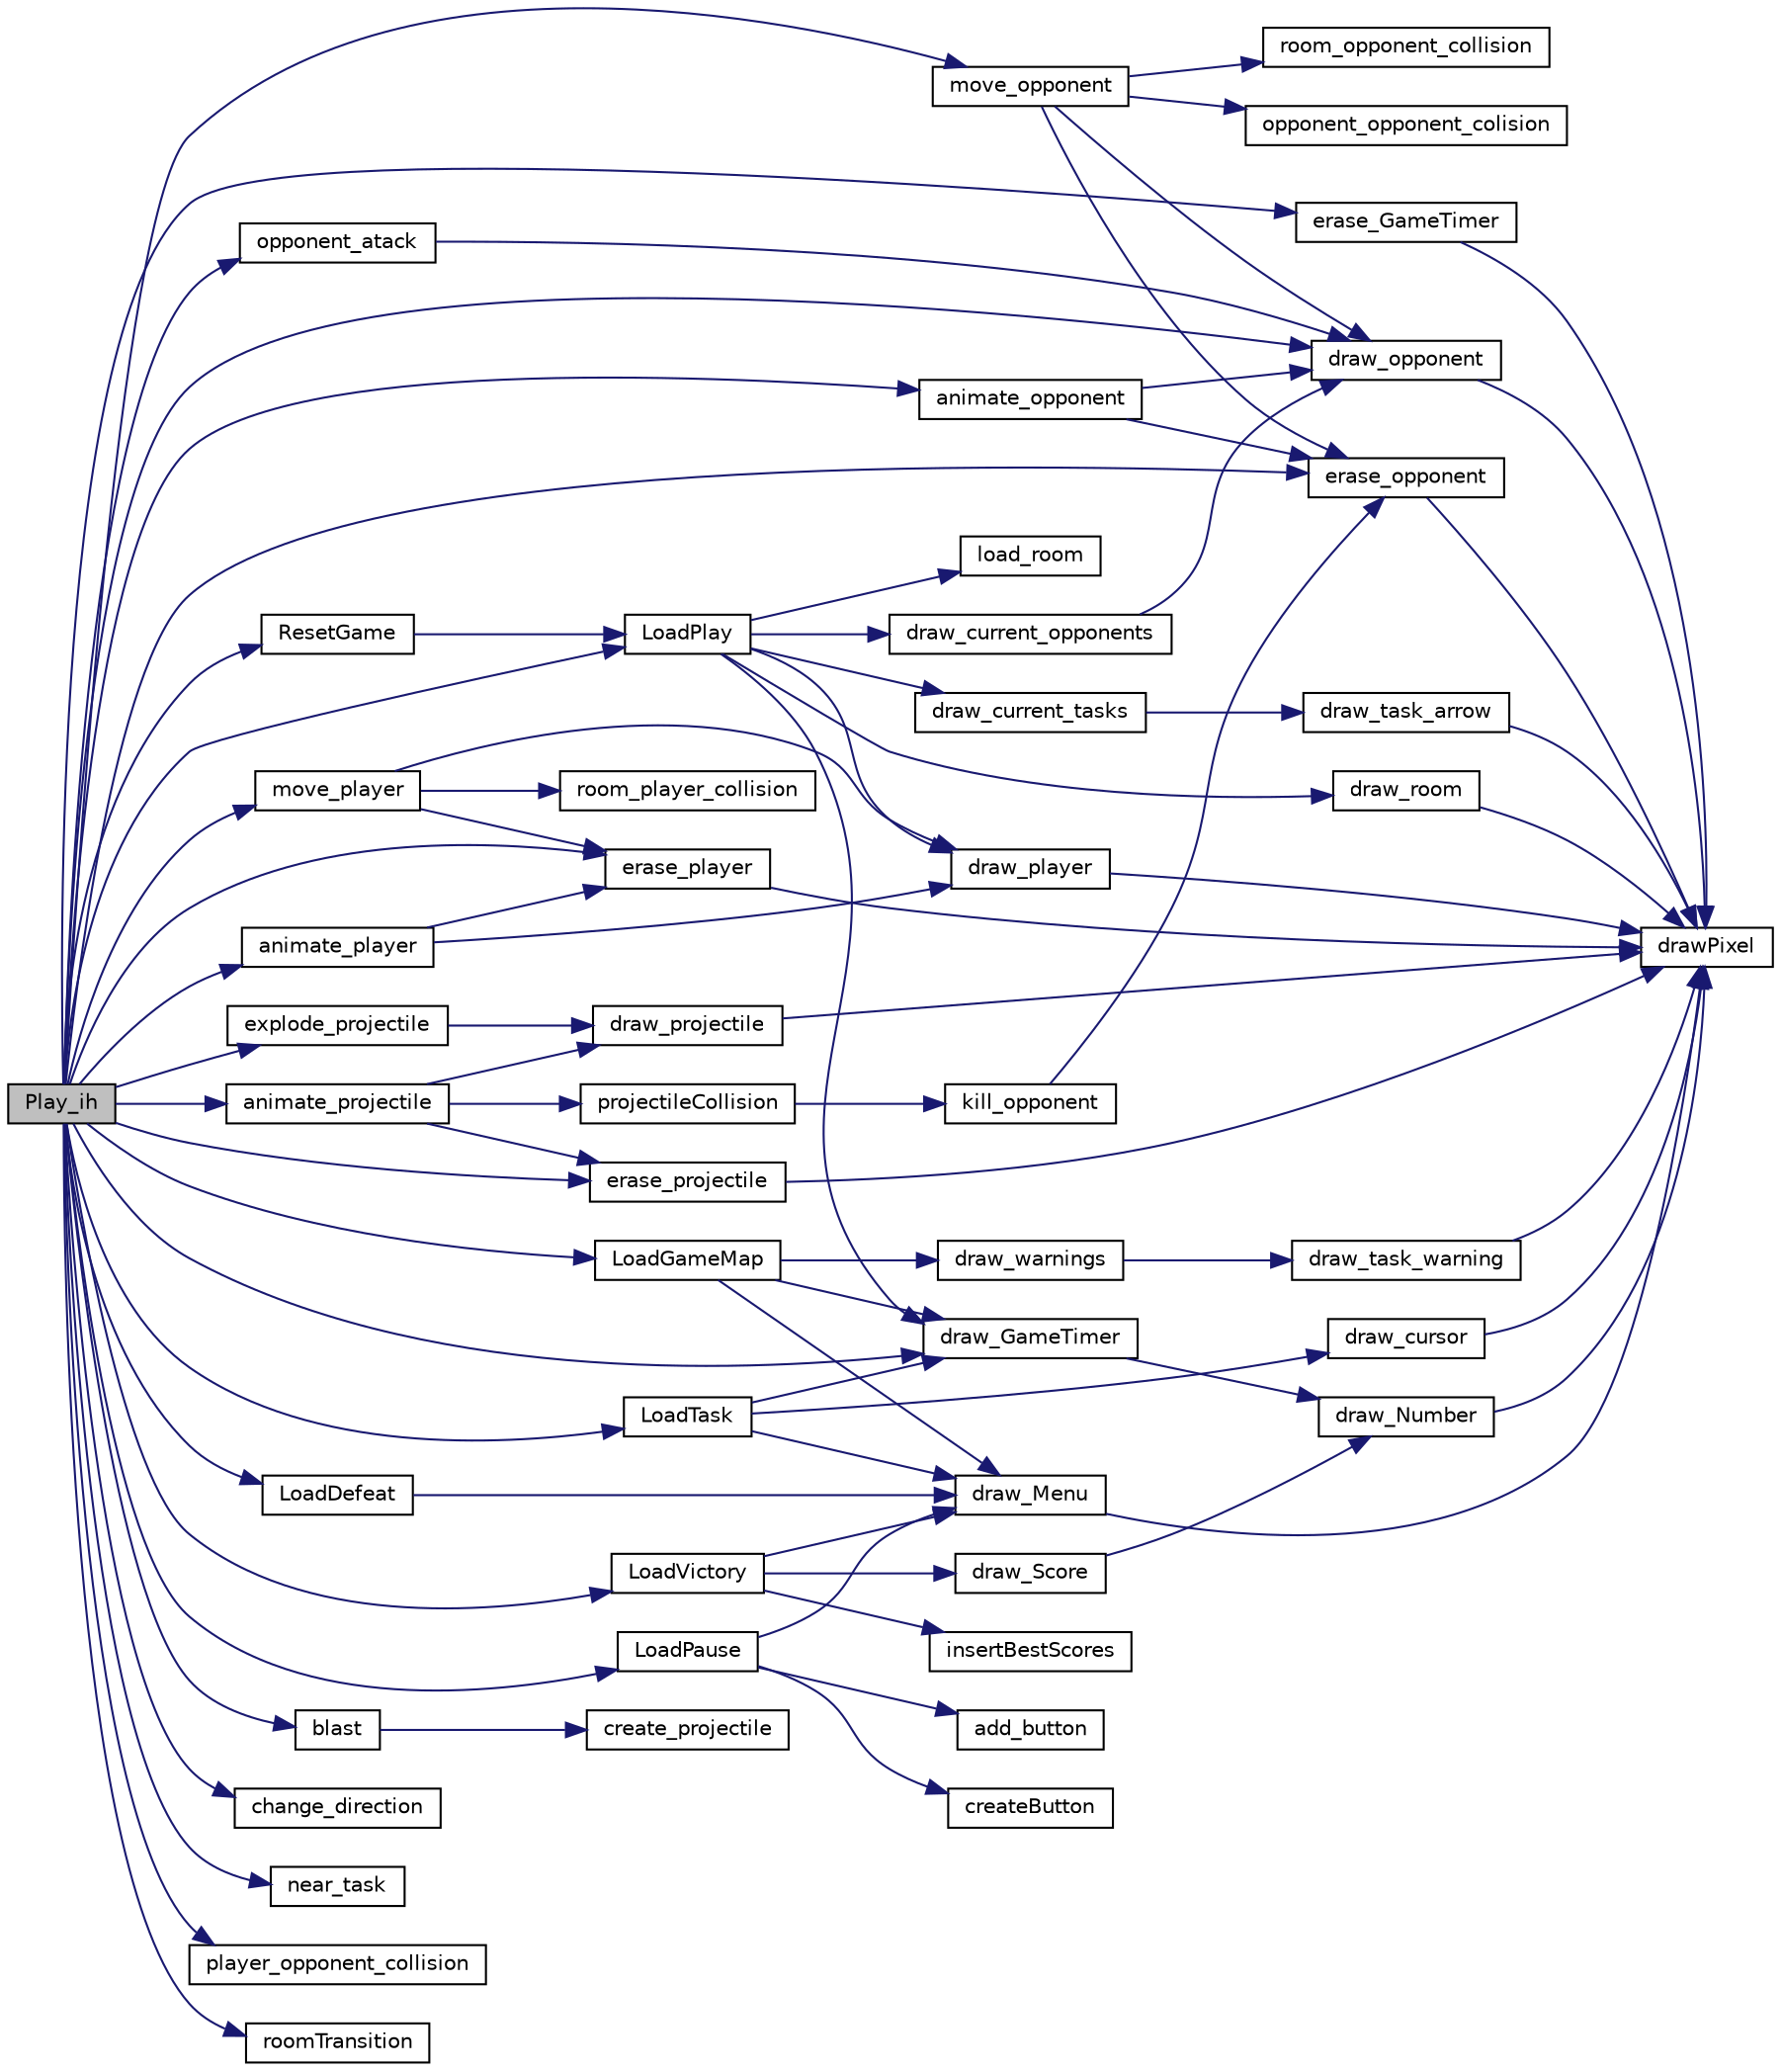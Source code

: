 digraph "Play_ih"
{
 // LATEX_PDF_SIZE
  edge [fontname="Helvetica",fontsize="10",labelfontname="Helvetica",labelfontsize="10"];
  node [fontname="Helvetica",fontsize="10",shape=record];
  rankdir="LR";
  Node1 [label="Play_ih",height=0.2,width=0.4,color="black", fillcolor="grey75", style="filled", fontcolor="black",tooltip=" "];
  Node1 -> Node2 [color="midnightblue",fontsize="10",style="solid",fontname="Helvetica"];
  Node2 [label="animate_opponent",height=0.2,width=0.4,color="black", fillcolor="white", style="filled",URL="$_opponents_8c.html#a73358e93e4cccfee54666d4a0bbca9cb",tooltip=" "];
  Node2 -> Node3 [color="midnightblue",fontsize="10",style="solid",fontname="Helvetica"];
  Node3 [label="draw_opponent",height=0.2,width=0.4,color="black", fillcolor="white", style="filled",URL="$_opponents_8c.html#a266cb6486a1ed361ae0381cf46ab7764",tooltip=" "];
  Node3 -> Node4 [color="midnightblue",fontsize="10",style="solid",fontname="Helvetica"];
  Node4 [label="drawPixel",height=0.2,width=0.4,color="black", fillcolor="white", style="filled",URL="$_videocard_8c.html#a6091a4bd04596e6e8e39b7dee1e1b118",tooltip="Draws a certain pixel with a specific colour in the secondary buffer."];
  Node2 -> Node5 [color="midnightblue",fontsize="10",style="solid",fontname="Helvetica"];
  Node5 [label="erase_opponent",height=0.2,width=0.4,color="black", fillcolor="white", style="filled",URL="$_opponents_8c.html#a193a4a3e914becc3f34ce1d381777853",tooltip=" "];
  Node5 -> Node4 [color="midnightblue",fontsize="10",style="solid",fontname="Helvetica"];
  Node1 -> Node6 [color="midnightblue",fontsize="10",style="solid",fontname="Helvetica"];
  Node6 [label="animate_player",height=0.2,width=0.4,color="black", fillcolor="white", style="filled",URL="$_player_8c.html#a7aefbdb854259d01f536589486caf610",tooltip=" "];
  Node6 -> Node7 [color="midnightblue",fontsize="10",style="solid",fontname="Helvetica"];
  Node7 [label="draw_player",height=0.2,width=0.4,color="black", fillcolor="white", style="filled",URL="$_player_8c.html#a21473296e1c865781a3b550ffaedbf24",tooltip=" "];
  Node7 -> Node4 [color="midnightblue",fontsize="10",style="solid",fontname="Helvetica"];
  Node6 -> Node8 [color="midnightblue",fontsize="10",style="solid",fontname="Helvetica"];
  Node8 [label="erase_player",height=0.2,width=0.4,color="black", fillcolor="white", style="filled",URL="$_player_8c.html#adf6090d8eba84dacd9cf33ce004a67c9",tooltip=" "];
  Node8 -> Node4 [color="midnightblue",fontsize="10",style="solid",fontname="Helvetica"];
  Node1 -> Node9 [color="midnightblue",fontsize="10",style="solid",fontname="Helvetica"];
  Node9 [label="animate_projectile",height=0.2,width=0.4,color="black", fillcolor="white", style="filled",URL="$_projectile_8c.html#a40ecb58e418fa7e795925a118422351a",tooltip=" "];
  Node9 -> Node10 [color="midnightblue",fontsize="10",style="solid",fontname="Helvetica"];
  Node10 [label="draw_projectile",height=0.2,width=0.4,color="black", fillcolor="white", style="filled",URL="$_projectile_8c.html#aaaf2947b73a3774a4133fd2edafb4a4a",tooltip=" "];
  Node10 -> Node4 [color="midnightblue",fontsize="10",style="solid",fontname="Helvetica"];
  Node9 -> Node11 [color="midnightblue",fontsize="10",style="solid",fontname="Helvetica"];
  Node11 [label="erase_projectile",height=0.2,width=0.4,color="black", fillcolor="white", style="filled",URL="$_projectile_8c.html#a4991834527208cf6a17533cb65f7ec0c",tooltip=" "];
  Node11 -> Node4 [color="midnightblue",fontsize="10",style="solid",fontname="Helvetica"];
  Node9 -> Node12 [color="midnightblue",fontsize="10",style="solid",fontname="Helvetica"];
  Node12 [label="projectileCollision",height=0.2,width=0.4,color="black", fillcolor="white", style="filled",URL="$_projectile_8c.html#aadfcf2de0cce9ef7003507e8e9c93bf4",tooltip=" "];
  Node12 -> Node13 [color="midnightblue",fontsize="10",style="solid",fontname="Helvetica"];
  Node13 [label="kill_opponent",height=0.2,width=0.4,color="black", fillcolor="white", style="filled",URL="$_opponents_8c.html#aaf5e4efb45bf6abe60b5c5d63adcc7b3",tooltip=" "];
  Node13 -> Node5 [color="midnightblue",fontsize="10",style="solid",fontname="Helvetica"];
  Node1 -> Node14 [color="midnightblue",fontsize="10",style="solid",fontname="Helvetica"];
  Node14 [label="blast",height=0.2,width=0.4,color="black", fillcolor="white", style="filled",URL="$_projectile_8c.html#ab74053d46bc4dbe8aff3eef790bef4e9",tooltip=" "];
  Node14 -> Node15 [color="midnightblue",fontsize="10",style="solid",fontname="Helvetica"];
  Node15 [label="create_projectile",height=0.2,width=0.4,color="black", fillcolor="white", style="filled",URL="$_projectile_8c.html#a352fc596042e87ac31deaeadc6e9ce58",tooltip=" "];
  Node1 -> Node16 [color="midnightblue",fontsize="10",style="solid",fontname="Helvetica"];
  Node16 [label="change_direction",height=0.2,width=0.4,color="black", fillcolor="white", style="filled",URL="$_player_8c.html#a68e2c12fdc9233ea73979ea64ec83a43",tooltip=" "];
  Node1 -> Node17 [color="midnightblue",fontsize="10",style="solid",fontname="Helvetica"];
  Node17 [label="draw_GameTimer",height=0.2,width=0.4,color="black", fillcolor="white", style="filled",URL="$_menus_8c.html#a05dfd7f7c32d4a948723f0ceb4446929",tooltip=" "];
  Node17 -> Node18 [color="midnightblue",fontsize="10",style="solid",fontname="Helvetica"];
  Node18 [label="draw_Number",height=0.2,width=0.4,color="black", fillcolor="white", style="filled",URL="$_menus_8c.html#ad6695b0cd150a5b834a17dcaf664c884",tooltip=" "];
  Node18 -> Node4 [color="midnightblue",fontsize="10",style="solid",fontname="Helvetica"];
  Node1 -> Node3 [color="midnightblue",fontsize="10",style="solid",fontname="Helvetica"];
  Node1 -> Node19 [color="midnightblue",fontsize="10",style="solid",fontname="Helvetica"];
  Node19 [label="erase_GameTimer",height=0.2,width=0.4,color="black", fillcolor="white", style="filled",URL="$_menus_8c.html#a2665a92d6b5004d12a6eb85144ce9e6f",tooltip=" "];
  Node19 -> Node4 [color="midnightblue",fontsize="10",style="solid",fontname="Helvetica"];
  Node1 -> Node5 [color="midnightblue",fontsize="10",style="solid",fontname="Helvetica"];
  Node1 -> Node8 [color="midnightblue",fontsize="10",style="solid",fontname="Helvetica"];
  Node1 -> Node11 [color="midnightblue",fontsize="10",style="solid",fontname="Helvetica"];
  Node1 -> Node20 [color="midnightblue",fontsize="10",style="solid",fontname="Helvetica"];
  Node20 [label="explode_projectile",height=0.2,width=0.4,color="black", fillcolor="white", style="filled",URL="$_projectile_8c.html#a78d1d81b19bf7be31f31b1959cf81f44",tooltip=" "];
  Node20 -> Node10 [color="midnightblue",fontsize="10",style="solid",fontname="Helvetica"];
  Node1 -> Node21 [color="midnightblue",fontsize="10",style="solid",fontname="Helvetica"];
  Node21 [label="LoadDefeat",height=0.2,width=0.4,color="black", fillcolor="white", style="filled",URL="$_menus_8c.html#a673b273cbb240a1935911c88b071bbca",tooltip=" "];
  Node21 -> Node22 [color="midnightblue",fontsize="10",style="solid",fontname="Helvetica"];
  Node22 [label="draw_Menu",height=0.2,width=0.4,color="black", fillcolor="white", style="filled",URL="$_menus_8c.html#a85eb4dfebd2e93a5df2eb92041652bc4",tooltip=" "];
  Node22 -> Node4 [color="midnightblue",fontsize="10",style="solid",fontname="Helvetica"];
  Node1 -> Node23 [color="midnightblue",fontsize="10",style="solid",fontname="Helvetica"];
  Node23 [label="LoadGameMap",height=0.2,width=0.4,color="black", fillcolor="white", style="filled",URL="$_menus_8c.html#aa8ae66da186d9b529baed1d778963e91",tooltip=" "];
  Node23 -> Node17 [color="midnightblue",fontsize="10",style="solid",fontname="Helvetica"];
  Node23 -> Node22 [color="midnightblue",fontsize="10",style="solid",fontname="Helvetica"];
  Node23 -> Node24 [color="midnightblue",fontsize="10",style="solid",fontname="Helvetica"];
  Node24 [label="draw_warnings",height=0.2,width=0.4,color="black", fillcolor="white", style="filled",URL="$_tasks_8c.html#a5690d9f9f3ec78b9ca117e83c52fc222",tooltip=" "];
  Node24 -> Node25 [color="midnightblue",fontsize="10",style="solid",fontname="Helvetica"];
  Node25 [label="draw_task_warning",height=0.2,width=0.4,color="black", fillcolor="white", style="filled",URL="$_tasks_8c.html#ae8be42430e51b8e5aa7623ddcfd8a721",tooltip=" "];
  Node25 -> Node4 [color="midnightblue",fontsize="10",style="solid",fontname="Helvetica"];
  Node1 -> Node26 [color="midnightblue",fontsize="10",style="solid",fontname="Helvetica"];
  Node26 [label="LoadPause",height=0.2,width=0.4,color="black", fillcolor="white", style="filled",URL="$_menus_8c.html#a07bd6147697a2c580d307ebad35a9fce",tooltip=" "];
  Node26 -> Node27 [color="midnightblue",fontsize="10",style="solid",fontname="Helvetica"];
  Node27 [label="add_button",height=0.2,width=0.4,color="black", fillcolor="white", style="filled",URL="$_buttons_8c.html#a1a30ae39d684716ecba2f9c5e2fa90c4",tooltip=" "];
  Node26 -> Node28 [color="midnightblue",fontsize="10",style="solid",fontname="Helvetica"];
  Node28 [label="createButton",height=0.2,width=0.4,color="black", fillcolor="white", style="filled",URL="$_buttons_8c.html#a6f7167cea85cc80823166bfe23e6e0c2",tooltip=" "];
  Node26 -> Node22 [color="midnightblue",fontsize="10",style="solid",fontname="Helvetica"];
  Node1 -> Node29 [color="midnightblue",fontsize="10",style="solid",fontname="Helvetica"];
  Node29 [label="LoadPlay",height=0.2,width=0.4,color="black", fillcolor="white", style="filled",URL="$_menus_8c.html#ab1d0c183f6f3c1261e727283299e7a5b",tooltip=" "];
  Node29 -> Node30 [color="midnightblue",fontsize="10",style="solid",fontname="Helvetica"];
  Node30 [label="draw_current_opponents",height=0.2,width=0.4,color="black", fillcolor="white", style="filled",URL="$_opponents_8c.html#a2e635b388f51128a51ca2e76f7a1f0e6",tooltip=" "];
  Node30 -> Node3 [color="midnightblue",fontsize="10",style="solid",fontname="Helvetica"];
  Node29 -> Node31 [color="midnightblue",fontsize="10",style="solid",fontname="Helvetica"];
  Node31 [label="draw_current_tasks",height=0.2,width=0.4,color="black", fillcolor="white", style="filled",URL="$_tasks_8c.html#a7367e6de842ffaeb002e99d34bbc8c5c",tooltip=" "];
  Node31 -> Node32 [color="midnightblue",fontsize="10",style="solid",fontname="Helvetica"];
  Node32 [label="draw_task_arrow",height=0.2,width=0.4,color="black", fillcolor="white", style="filled",URL="$_tasks_8c.html#a93da032b32a09169a21644aaaa9df109",tooltip=" "];
  Node32 -> Node4 [color="midnightblue",fontsize="10",style="solid",fontname="Helvetica"];
  Node29 -> Node17 [color="midnightblue",fontsize="10",style="solid",fontname="Helvetica"];
  Node29 -> Node7 [color="midnightblue",fontsize="10",style="solid",fontname="Helvetica"];
  Node29 -> Node33 [color="midnightblue",fontsize="10",style="solid",fontname="Helvetica"];
  Node33 [label="draw_room",height=0.2,width=0.4,color="black", fillcolor="white", style="filled",URL="$_rooms_8c.html#afdd3ac068f320937693d22b737d25610",tooltip=" "];
  Node33 -> Node4 [color="midnightblue",fontsize="10",style="solid",fontname="Helvetica"];
  Node29 -> Node34 [color="midnightblue",fontsize="10",style="solid",fontname="Helvetica"];
  Node34 [label="load_room",height=0.2,width=0.4,color="black", fillcolor="white", style="filled",URL="$_rooms_8c.html#a95409ba2abe4b32d559c00ba66e0f841",tooltip=" "];
  Node1 -> Node35 [color="midnightblue",fontsize="10",style="solid",fontname="Helvetica"];
  Node35 [label="LoadTask",height=0.2,width=0.4,color="black", fillcolor="white", style="filled",URL="$_menus_8c.html#aa2a078fba4dccaaf0b32cfbb078555d1",tooltip=" "];
  Node35 -> Node36 [color="midnightblue",fontsize="10",style="solid",fontname="Helvetica"];
  Node36 [label="draw_cursor",height=0.2,width=0.4,color="black", fillcolor="white", style="filled",URL="$mouse_8c.html#a608343c0c4fb70cff0ccd951d5d98b2a",tooltip="Draws the cursor object on the screen."];
  Node36 -> Node4 [color="midnightblue",fontsize="10",style="solid",fontname="Helvetica"];
  Node35 -> Node17 [color="midnightblue",fontsize="10",style="solid",fontname="Helvetica"];
  Node35 -> Node22 [color="midnightblue",fontsize="10",style="solid",fontname="Helvetica"];
  Node1 -> Node37 [color="midnightblue",fontsize="10",style="solid",fontname="Helvetica"];
  Node37 [label="LoadVictory",height=0.2,width=0.4,color="black", fillcolor="white", style="filled",URL="$_menus_8c.html#a88871c4848e946c336092836fe71598a",tooltip=" "];
  Node37 -> Node22 [color="midnightblue",fontsize="10",style="solid",fontname="Helvetica"];
  Node37 -> Node38 [color="midnightblue",fontsize="10",style="solid",fontname="Helvetica"];
  Node38 [label="draw_Score",height=0.2,width=0.4,color="black", fillcolor="white", style="filled",URL="$_menus_8c.html#afceaffa935f92c780db7180ef085d8e7",tooltip=" "];
  Node38 -> Node18 [color="midnightblue",fontsize="10",style="solid",fontname="Helvetica"];
  Node37 -> Node39 [color="midnightblue",fontsize="10",style="solid",fontname="Helvetica"];
  Node39 [label="insertBestScores",height=0.2,width=0.4,color="black", fillcolor="white", style="filled",URL="$_menus_8c.html#adfdd93cc57aa697beb8f293f87abcac3",tooltip=" "];
  Node1 -> Node40 [color="midnightblue",fontsize="10",style="solid",fontname="Helvetica"];
  Node40 [label="move_opponent",height=0.2,width=0.4,color="black", fillcolor="white", style="filled",URL="$_opponents_8c.html#a4705ad3c5c9e661c3003c0451b9988e4",tooltip=" "];
  Node40 -> Node3 [color="midnightblue",fontsize="10",style="solid",fontname="Helvetica"];
  Node40 -> Node5 [color="midnightblue",fontsize="10",style="solid",fontname="Helvetica"];
  Node40 -> Node41 [color="midnightblue",fontsize="10",style="solid",fontname="Helvetica"];
  Node41 [label="opponent_opponent_colision",height=0.2,width=0.4,color="black", fillcolor="white", style="filled",URL="$_opponents_8c.html#ac980447170577783ee298a806ace20d2",tooltip=" "];
  Node40 -> Node42 [color="midnightblue",fontsize="10",style="solid",fontname="Helvetica"];
  Node42 [label="room_opponent_collision",height=0.2,width=0.4,color="black", fillcolor="white", style="filled",URL="$_opponents_8c.html#a29fac6365df53322a55732747a84c6f5",tooltip=" "];
  Node1 -> Node43 [color="midnightblue",fontsize="10",style="solid",fontname="Helvetica"];
  Node43 [label="move_player",height=0.2,width=0.4,color="black", fillcolor="white", style="filled",URL="$_player_8c.html#a29f70084ff8b4d44a7fee589d4fcfe77",tooltip=" "];
  Node43 -> Node7 [color="midnightblue",fontsize="10",style="solid",fontname="Helvetica"];
  Node43 -> Node8 [color="midnightblue",fontsize="10",style="solid",fontname="Helvetica"];
  Node43 -> Node44 [color="midnightblue",fontsize="10",style="solid",fontname="Helvetica"];
  Node44 [label="room_player_collision",height=0.2,width=0.4,color="black", fillcolor="white", style="filled",URL="$_player_8c.html#a168f257d420b07e6afb62b6542b7aea3",tooltip=" "];
  Node1 -> Node45 [color="midnightblue",fontsize="10",style="solid",fontname="Helvetica"];
  Node45 [label="near_task",height=0.2,width=0.4,color="black", fillcolor="white", style="filled",URL="$_tasks_8c.html#a5ec7516574ad7b0bbba63cbfd1e5782e",tooltip=" "];
  Node1 -> Node46 [color="midnightblue",fontsize="10",style="solid",fontname="Helvetica"];
  Node46 [label="opponent_atack",height=0.2,width=0.4,color="black", fillcolor="white", style="filled",URL="$_opponents_8c.html#adbe162ca5e98eacded988eb7c4d8434e",tooltip=" "];
  Node46 -> Node3 [color="midnightblue",fontsize="10",style="solid",fontname="Helvetica"];
  Node1 -> Node47 [color="midnightblue",fontsize="10",style="solid",fontname="Helvetica"];
  Node47 [label="player_opponent_collision",height=0.2,width=0.4,color="black", fillcolor="white", style="filled",URL="$_player_8c.html#a061b0867a3c39e202931d7b23ec4ea7e",tooltip=" "];
  Node1 -> Node48 [color="midnightblue",fontsize="10",style="solid",fontname="Helvetica"];
  Node48 [label="ResetGame",height=0.2,width=0.4,color="black", fillcolor="white", style="filled",URL="$_game_8c.html#a7be4f604c1baeb7cac84122a7f2438cf",tooltip=" "];
  Node48 -> Node29 [color="midnightblue",fontsize="10",style="solid",fontname="Helvetica"];
  Node1 -> Node49 [color="midnightblue",fontsize="10",style="solid",fontname="Helvetica"];
  Node49 [label="roomTransition",height=0.2,width=0.4,color="black", fillcolor="white", style="filled",URL="$_game_8c.html#a4a4517491e883ad1f5a26559614bd176",tooltip=" "];
}
